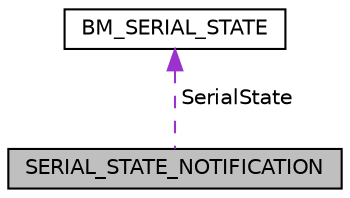 digraph "SERIAL_STATE_NOTIFICATION"
{
  edge [fontname="Helvetica",fontsize="10",labelfontname="Helvetica",labelfontsize="10"];
  node [fontname="Helvetica",fontsize="10",shape=record];
  Node1 [label="SERIAL_STATE_NOTIFICATION",height=0.2,width=0.4,color="black", fillcolor="grey75", style="filled", fontcolor="black"];
  Node2 -> Node1 [dir="back",color="darkorchid3",fontsize="10",style="dashed",label=" SerialState" ,fontname="Helvetica"];
  Node2 [label="BM_SERIAL_STATE",height=0.2,width=0.4,color="black", fillcolor="white", style="filled",URL="$union_b_m___s_e_r_i_a_l___s_t_a_t_e.html"];
}
